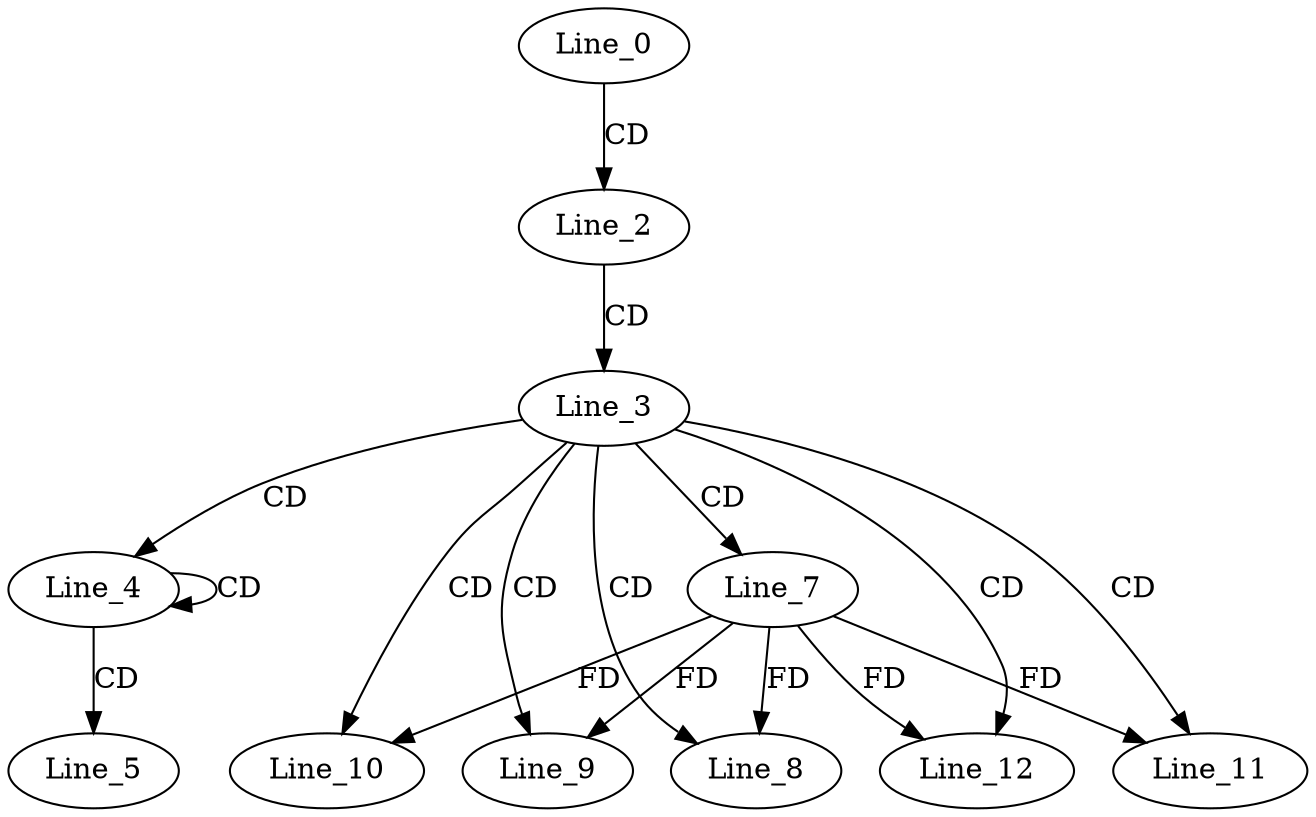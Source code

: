 digraph G {
  Line_0;
  Line_2;
  Line_3;
  Line_4;
  Line_4;
  Line_5;
  Line_7;
  Line_7;
  Line_8;
  Line_9;
  Line_10;
  Line_11;
  Line_12;
  Line_0 -> Line_2 [ label="CD" ];
  Line_2 -> Line_3 [ label="CD" ];
  Line_3 -> Line_4 [ label="CD" ];
  Line_4 -> Line_4 [ label="CD" ];
  Line_4 -> Line_5 [ label="CD" ];
  Line_3 -> Line_7 [ label="CD" ];
  Line_3 -> Line_8 [ label="CD" ];
  Line_7 -> Line_8 [ label="FD" ];
  Line_3 -> Line_9 [ label="CD" ];
  Line_7 -> Line_9 [ label="FD" ];
  Line_3 -> Line_10 [ label="CD" ];
  Line_7 -> Line_10 [ label="FD" ];
  Line_3 -> Line_11 [ label="CD" ];
  Line_7 -> Line_11 [ label="FD" ];
  Line_3 -> Line_12 [ label="CD" ];
  Line_7 -> Line_12 [ label="FD" ];
}
